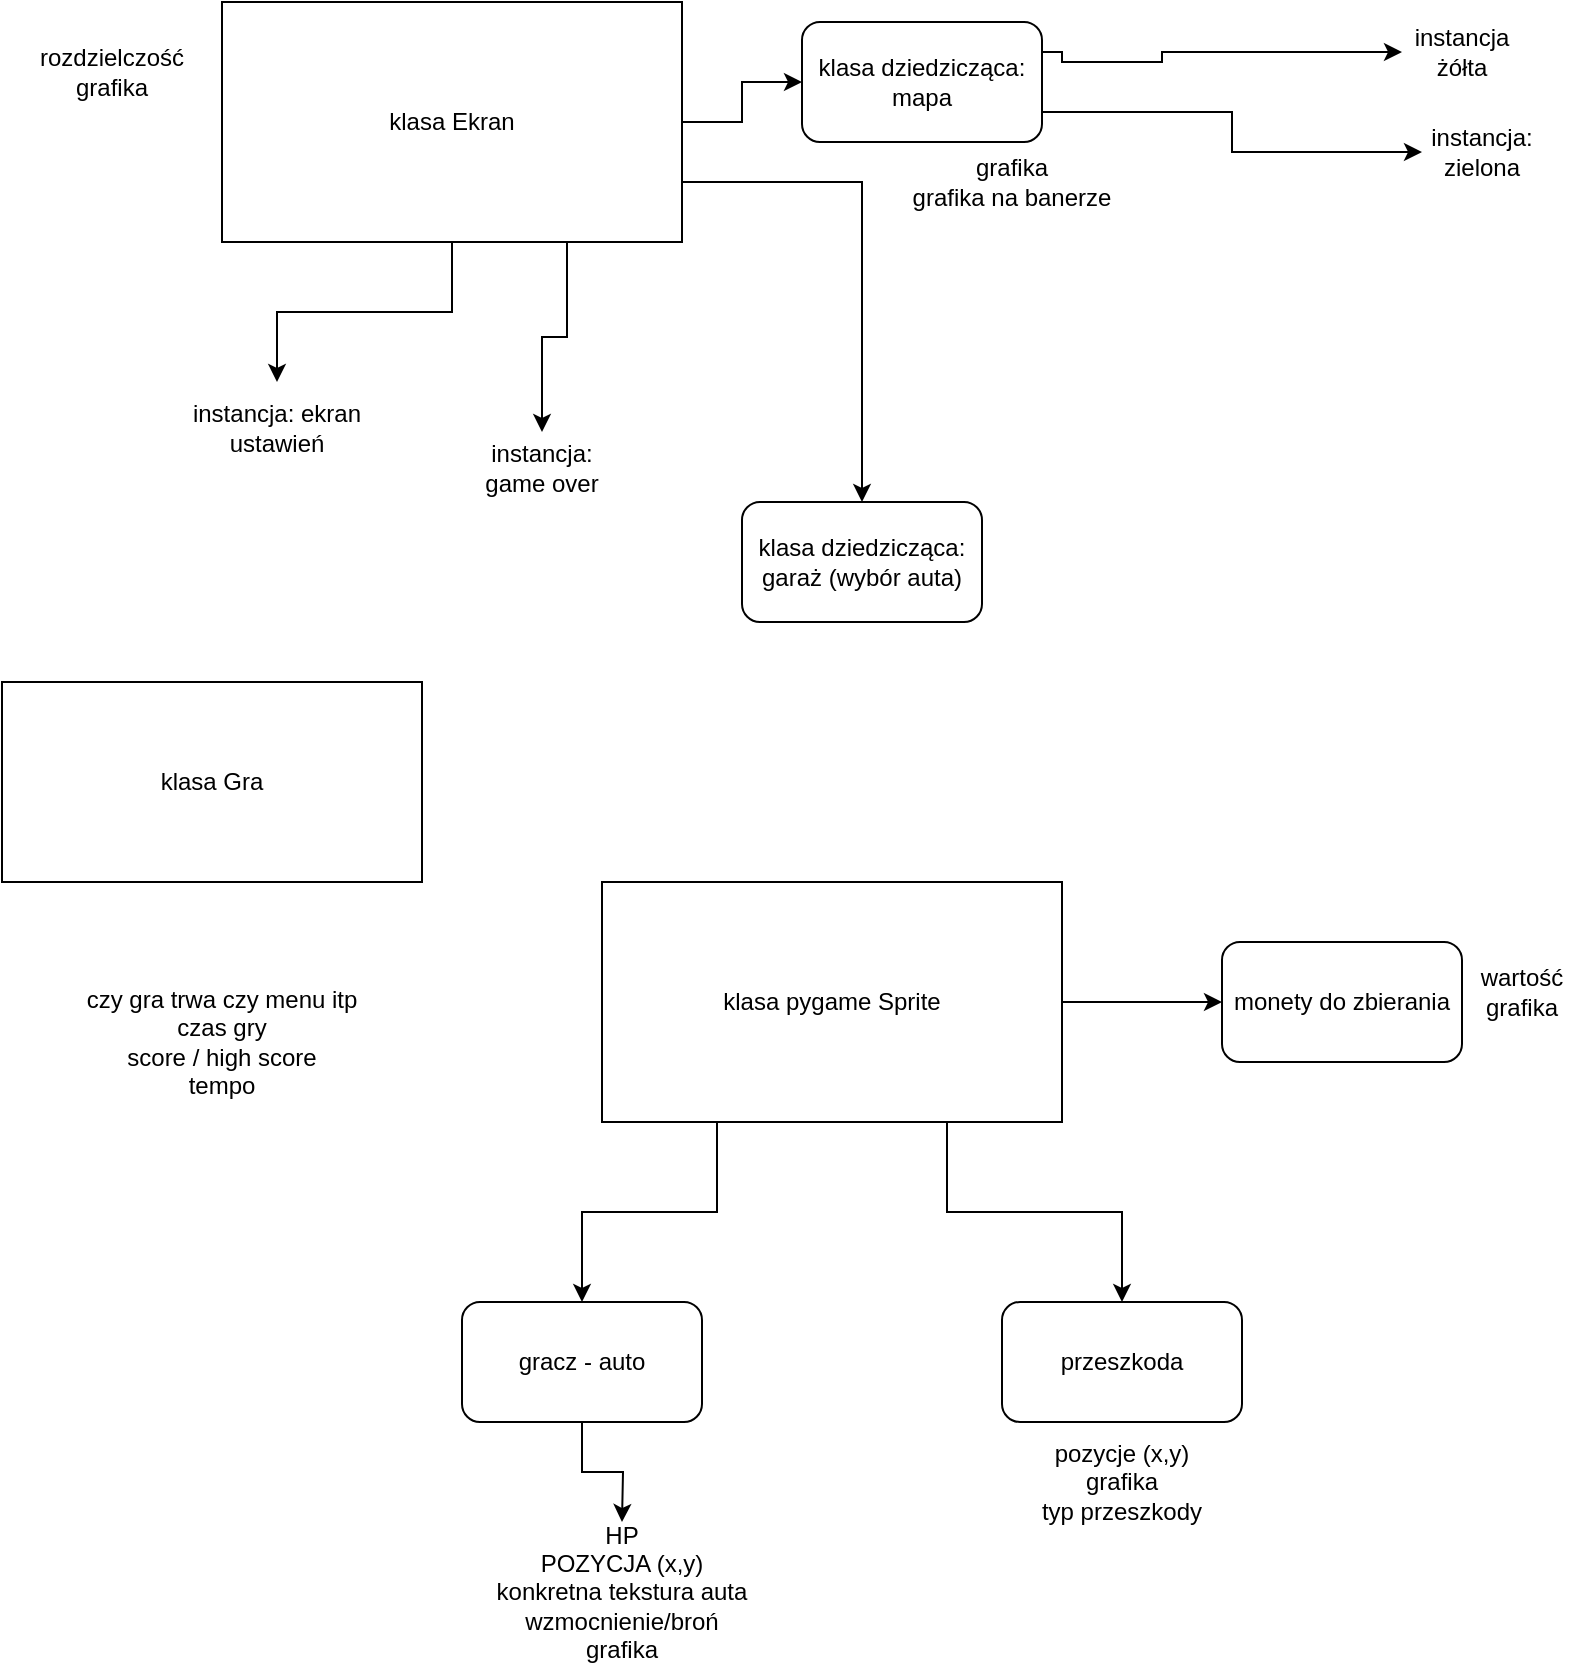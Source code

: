 <mxfile version="20.4.1" type="github"><diagram id="tvCKrPwEvkXibtkyB7Ji" name="Strona-1"><mxGraphModel dx="1718" dy="943" grid="1" gridSize="10" guides="1" tooltips="1" connect="1" arrows="1" fold="1" page="1" pageScale="1" pageWidth="827" pageHeight="1169" math="0" shadow="0"><root><mxCell id="0"/><mxCell id="1" parent="0"/><mxCell id="4irWJimJs_qjZXYmQddE-6" style="edgeStyle=orthogonalEdgeStyle;rounded=0;orthogonalLoop=1;jettySize=auto;html=1;" edge="1" parent="1" source="4irWJimJs_qjZXYmQddE-4" target="4irWJimJs_qjZXYmQddE-7"><mxGeometry relative="1" as="geometry"><mxPoint x="390" y="130" as="targetPoint"/></mxGeometry></mxCell><mxCell id="4irWJimJs_qjZXYmQddE-10" style="edgeStyle=orthogonalEdgeStyle;rounded=0;orthogonalLoop=1;jettySize=auto;html=1;exitX=1;exitY=0.75;exitDx=0;exitDy=0;" edge="1" parent="1" source="4irWJimJs_qjZXYmQddE-4" target="4irWJimJs_qjZXYmQddE-11"><mxGeometry relative="1" as="geometry"><mxPoint x="380" y="180" as="targetPoint"/></mxGeometry></mxCell><mxCell id="4irWJimJs_qjZXYmQddE-23" style="edgeStyle=orthogonalEdgeStyle;rounded=0;orthogonalLoop=1;jettySize=auto;html=1;exitX=0.5;exitY=1;exitDx=0;exitDy=0;" edge="1" parent="1" source="4irWJimJs_qjZXYmQddE-4" target="4irWJimJs_qjZXYmQddE-24"><mxGeometry relative="1" as="geometry"><mxPoint x="175" y="270" as="targetPoint"/></mxGeometry></mxCell><mxCell id="4irWJimJs_qjZXYmQddE-29" style="edgeStyle=orthogonalEdgeStyle;rounded=0;orthogonalLoop=1;jettySize=auto;html=1;exitX=0.75;exitY=1;exitDx=0;exitDy=0;" edge="1" parent="1" source="4irWJimJs_qjZXYmQddE-4" target="4irWJimJs_qjZXYmQddE-30"><mxGeometry relative="1" as="geometry"><mxPoint x="250" y="270" as="targetPoint"/></mxGeometry></mxCell><mxCell id="4irWJimJs_qjZXYmQddE-4" value="klasa Ekran" style="rounded=0;whiteSpace=wrap;html=1;" vertex="1" parent="1"><mxGeometry x="130" y="20" width="230" height="120" as="geometry"/></mxCell><mxCell id="4irWJimJs_qjZXYmQddE-34" style="edgeStyle=orthogonalEdgeStyle;rounded=0;orthogonalLoop=1;jettySize=auto;html=1;exitX=0.25;exitY=1;exitDx=0;exitDy=0;" edge="1" parent="1" source="4irWJimJs_qjZXYmQddE-5" target="4irWJimJs_qjZXYmQddE-38"><mxGeometry relative="1" as="geometry"><mxPoint x="310" y="700" as="targetPoint"/></mxGeometry></mxCell><mxCell id="4irWJimJs_qjZXYmQddE-35" style="edgeStyle=orthogonalEdgeStyle;rounded=0;orthogonalLoop=1;jettySize=auto;html=1;exitX=0.75;exitY=1;exitDx=0;exitDy=0;" edge="1" parent="1" source="4irWJimJs_qjZXYmQddE-5" target="4irWJimJs_qjZXYmQddE-39"><mxGeometry relative="1" as="geometry"><mxPoint x="580" y="700" as="targetPoint"/></mxGeometry></mxCell><mxCell id="4irWJimJs_qjZXYmQddE-36" style="edgeStyle=orthogonalEdgeStyle;rounded=0;orthogonalLoop=1;jettySize=auto;html=1;exitX=1;exitY=0.5;exitDx=0;exitDy=0;" edge="1" parent="1" source="4irWJimJs_qjZXYmQddE-5" target="4irWJimJs_qjZXYmQddE-37"><mxGeometry relative="1" as="geometry"><mxPoint x="660" y="520" as="targetPoint"/></mxGeometry></mxCell><mxCell id="4irWJimJs_qjZXYmQddE-5" value="klasa pygame Sprite" style="rounded=0;whiteSpace=wrap;html=1;" vertex="1" parent="1"><mxGeometry x="320" y="460" width="230" height="120" as="geometry"/></mxCell><mxCell id="4irWJimJs_qjZXYmQddE-14" style="edgeStyle=orthogonalEdgeStyle;rounded=0;orthogonalLoop=1;jettySize=auto;html=1;exitX=1;exitY=0.25;exitDx=0;exitDy=0;entryX=0;entryY=0.5;entryDx=0;entryDy=0;" edge="1" parent="1" source="4irWJimJs_qjZXYmQddE-7" target="4irWJimJs_qjZXYmQddE-17"><mxGeometry relative="1" as="geometry"><mxPoint x="600" y="45" as="targetPoint"/><Array as="points"><mxPoint x="550" y="50"/><mxPoint x="600" y="50"/><mxPoint x="600" y="45"/></Array></mxGeometry></mxCell><mxCell id="4irWJimJs_qjZXYmQddE-15" style="edgeStyle=orthogonalEdgeStyle;rounded=0;orthogonalLoop=1;jettySize=auto;html=1;exitX=1;exitY=0.75;exitDx=0;exitDy=0;" edge="1" parent="1" source="4irWJimJs_qjZXYmQddE-7" target="4irWJimJs_qjZXYmQddE-16"><mxGeometry relative="1" as="geometry"><mxPoint x="580" y="110" as="targetPoint"/></mxGeometry></mxCell><mxCell id="4irWJimJs_qjZXYmQddE-7" value="klasa dziedzicząca:&lt;br&gt;mapa" style="rounded=1;whiteSpace=wrap;html=1;" vertex="1" parent="1"><mxGeometry x="420" y="30" width="120" height="60" as="geometry"/></mxCell><mxCell id="4irWJimJs_qjZXYmQddE-11" value="klasa dziedzicząca:&lt;br&gt;garaż (wybór auta)" style="rounded=1;whiteSpace=wrap;html=1;" vertex="1" parent="1"><mxGeometry x="390" y="270" width="120" height="60" as="geometry"/></mxCell><mxCell id="4irWJimJs_qjZXYmQddE-16" value="instancja: zielona" style="text;html=1;strokeColor=none;fillColor=none;align=center;verticalAlign=middle;whiteSpace=wrap;rounded=0;" vertex="1" parent="1"><mxGeometry x="730" y="80" width="60" height="30" as="geometry"/></mxCell><mxCell id="4irWJimJs_qjZXYmQddE-17" value="instancja żółta" style="text;html=1;strokeColor=none;fillColor=none;align=center;verticalAlign=middle;whiteSpace=wrap;rounded=0;" vertex="1" parent="1"><mxGeometry x="720" y="30" width="60" height="30" as="geometry"/></mxCell><mxCell id="4irWJimJs_qjZXYmQddE-24" value="instancja: ekran ustawień" style="text;html=1;strokeColor=none;fillColor=none;align=center;verticalAlign=middle;whiteSpace=wrap;rounded=0;" vertex="1" parent="1"><mxGeometry x="110" y="210" width="95" height="45" as="geometry"/></mxCell><mxCell id="4irWJimJs_qjZXYmQddE-30" value="instancja:&lt;br&gt;game over" style="text;html=1;strokeColor=none;fillColor=none;align=center;verticalAlign=middle;whiteSpace=wrap;rounded=0;" vertex="1" parent="1"><mxGeometry x="260" y="235" width="60" height="35" as="geometry"/></mxCell><mxCell id="4irWJimJs_qjZXYmQddE-37" value="monety do zbierania" style="rounded=1;whiteSpace=wrap;html=1;" vertex="1" parent="1"><mxGeometry x="630" y="490" width="120" height="60" as="geometry"/></mxCell><mxCell id="4irWJimJs_qjZXYmQddE-50" value="" style="edgeStyle=orthogonalEdgeStyle;rounded=0;orthogonalLoop=1;jettySize=auto;html=1;" edge="1" parent="1" source="4irWJimJs_qjZXYmQddE-38"><mxGeometry relative="1" as="geometry"><mxPoint x="330" y="780" as="targetPoint"/></mxGeometry></mxCell><mxCell id="4irWJimJs_qjZXYmQddE-38" value="gracz - auto" style="rounded=1;whiteSpace=wrap;html=1;" vertex="1" parent="1"><mxGeometry x="250" y="670" width="120" height="60" as="geometry"/></mxCell><mxCell id="4irWJimJs_qjZXYmQddE-39" value="przeszkoda" style="rounded=1;whiteSpace=wrap;html=1;" vertex="1" parent="1"><mxGeometry x="520" y="670" width="120" height="60" as="geometry"/></mxCell><mxCell id="4irWJimJs_qjZXYmQddE-42" value="klasa Gra" style="rounded=0;whiteSpace=wrap;html=1;" vertex="1" parent="1"><mxGeometry x="20" y="360" width="210" height="100" as="geometry"/></mxCell><mxCell id="4irWJimJs_qjZXYmQddE-43" value="HP&lt;br&gt;POZYCJA (x,y)&lt;br&gt;konkretna tekstura auta&lt;br&gt;wzmocnienie/broń&lt;br&gt;grafika&lt;br&gt;" style="text;html=1;strokeColor=none;fillColor=none;align=center;verticalAlign=middle;whiteSpace=wrap;rounded=0;" vertex="1" parent="1"><mxGeometry x="240" y="800" width="180" height="30" as="geometry"/></mxCell><mxCell id="4irWJimJs_qjZXYmQddE-44" value="pozycje (x,y)&lt;br&gt;grafika&lt;br&gt;typ przeszkody" style="text;html=1;strokeColor=none;fillColor=none;align=center;verticalAlign=middle;whiteSpace=wrap;rounded=0;" vertex="1" parent="1"><mxGeometry x="510" y="730" width="140" height="60" as="geometry"/></mxCell><mxCell id="4irWJimJs_qjZXYmQddE-46" value="czy gra trwa czy menu itp&lt;br&gt;czas gry&lt;br&gt;score / high score&lt;br&gt;tempo" style="text;html=1;strokeColor=none;fillColor=none;align=center;verticalAlign=middle;whiteSpace=wrap;rounded=0;" vertex="1" parent="1"><mxGeometry x="60" y="480" width="140" height="120" as="geometry"/></mxCell><mxCell id="4irWJimJs_qjZXYmQddE-47" value="rozdzielczość&lt;br&gt;grafika" style="text;html=1;strokeColor=none;fillColor=none;align=center;verticalAlign=middle;whiteSpace=wrap;rounded=0;" vertex="1" parent="1"><mxGeometry x="30" y="20" width="90" height="70" as="geometry"/></mxCell><mxCell id="4irWJimJs_qjZXYmQddE-48" value="grafika&lt;br&gt;grafika na banerze" style="text;html=1;strokeColor=none;fillColor=none;align=center;verticalAlign=middle;whiteSpace=wrap;rounded=0;" vertex="1" parent="1"><mxGeometry x="460" y="90" width="130" height="40" as="geometry"/></mxCell><mxCell id="4irWJimJs_qjZXYmQddE-49" value="wartość&lt;br&gt;grafika" style="text;html=1;strokeColor=none;fillColor=none;align=center;verticalAlign=middle;whiteSpace=wrap;rounded=0;" vertex="1" parent="1"><mxGeometry x="750" y="500" width="60" height="30" as="geometry"/></mxCell></root></mxGraphModel></diagram></mxfile>